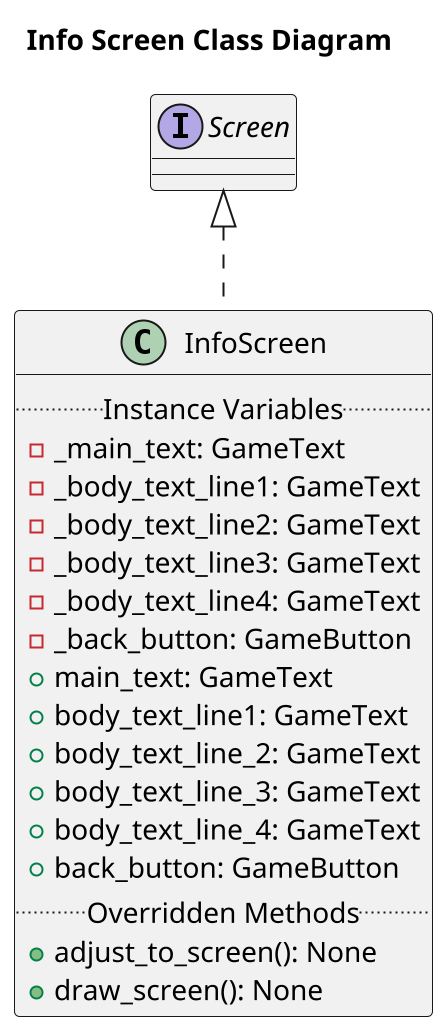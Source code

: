 @startuml
scale 2
title "Info Screen Class Diagram"
class InfoScreen implements Screen{
    ..Instance Variables..
    - _main_text: GameText
    - _body_text_line1: GameText
    - _body_text_line2: GameText
    - _body_text_line3: GameText
    - _body_text_line4: GameText
    - _back_button: GameButton
    + main_text: GameText
    + body_text_line1: GameText
    + body_text_line_2: GameText
    + body_text_line_3: GameText
    + body_text_line_4: GameText
    + back_button: GameButton
    ..Overridden Methods..
    + adjust_to_screen(): None
    + draw_screen(): None
}
@enduml